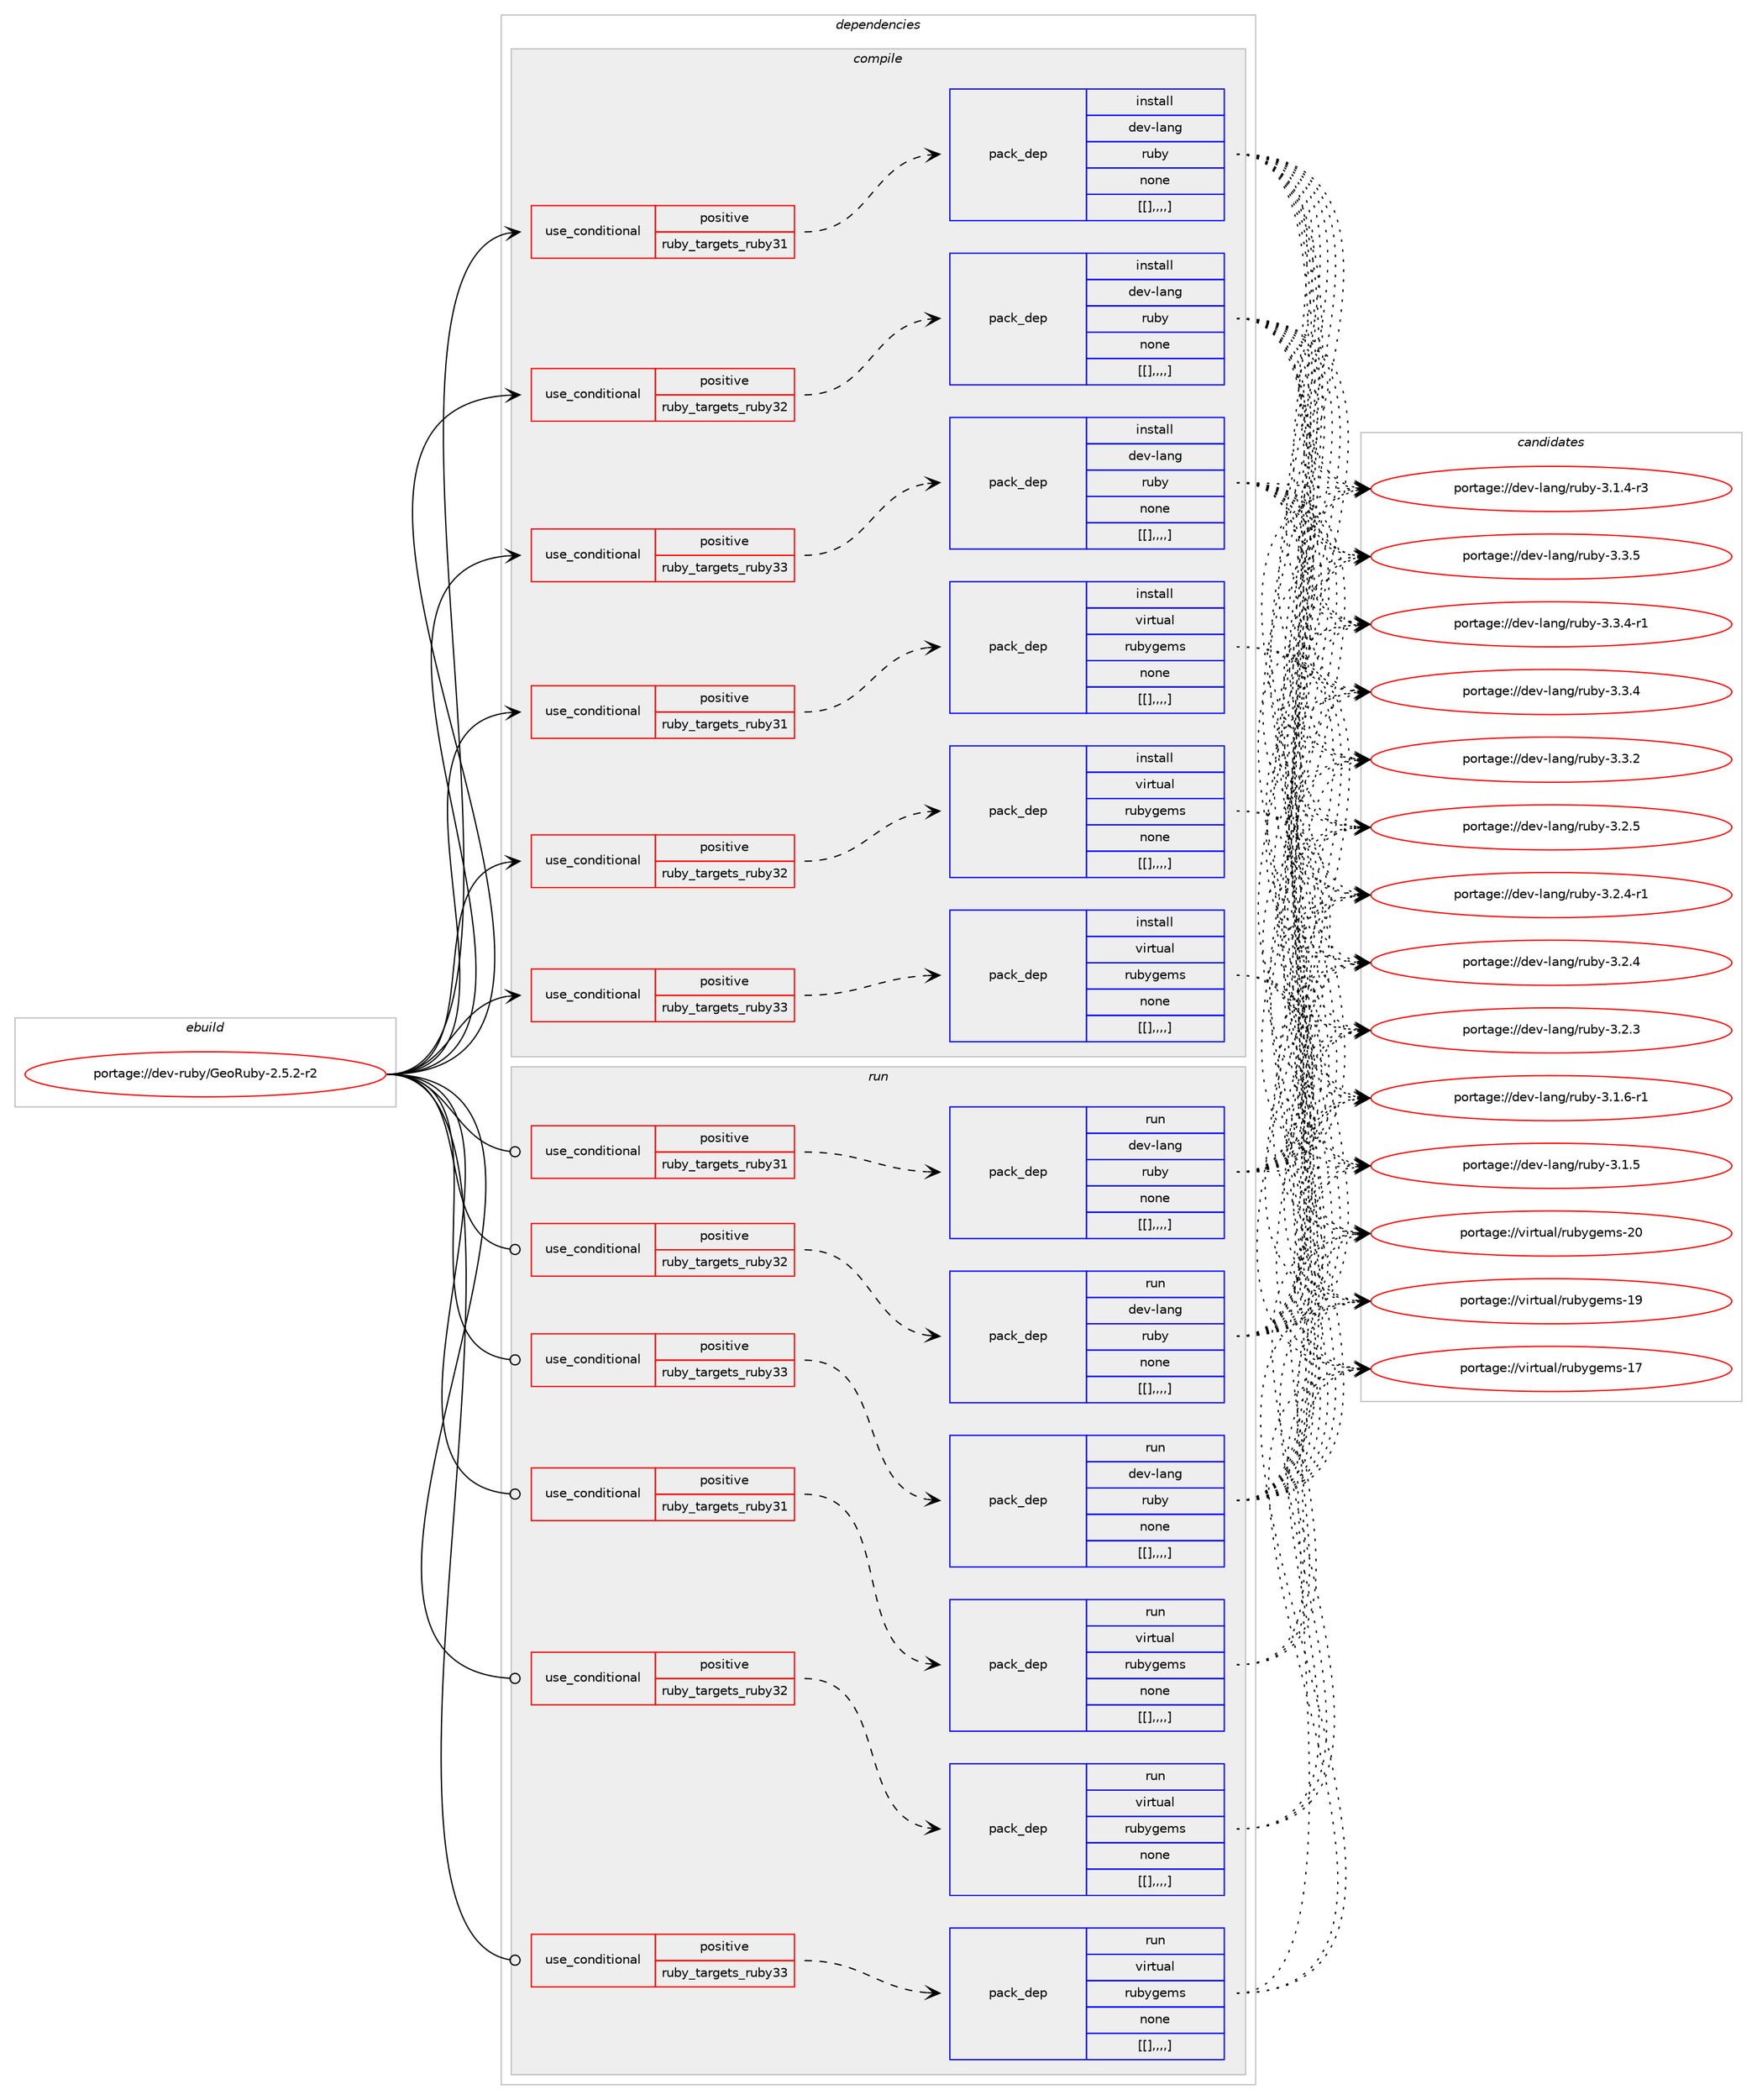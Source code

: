 digraph prolog {

# *************
# Graph options
# *************

newrank=true;
concentrate=true;
compound=true;
graph [rankdir=LR,fontname=Helvetica,fontsize=10,ranksep=1.5];#, ranksep=2.5, nodesep=0.2];
edge  [arrowhead=vee];
node  [fontname=Helvetica,fontsize=10];

# **********
# The ebuild
# **********

subgraph cluster_leftcol {
color=gray;
label=<<i>ebuild</i>>;
id [label="portage://dev-ruby/GeoRuby-2.5.2-r2", color=red, width=4, href="../dev-ruby/GeoRuby-2.5.2-r2.svg"];
}

# ****************
# The dependencies
# ****************

subgraph cluster_midcol {
color=gray;
label=<<i>dependencies</i>>;
subgraph cluster_compile {
fillcolor="#eeeeee";
style=filled;
label=<<i>compile</i>>;
subgraph cond43800 {
dependency174413 [label=<<TABLE BORDER="0" CELLBORDER="1" CELLSPACING="0" CELLPADDING="4"><TR><TD ROWSPAN="3" CELLPADDING="10">use_conditional</TD></TR><TR><TD>positive</TD></TR><TR><TD>ruby_targets_ruby31</TD></TR></TABLE>>, shape=none, color=red];
subgraph pack129347 {
dependency174414 [label=<<TABLE BORDER="0" CELLBORDER="1" CELLSPACING="0" CELLPADDING="4" WIDTH="220"><TR><TD ROWSPAN="6" CELLPADDING="30">pack_dep</TD></TR><TR><TD WIDTH="110">install</TD></TR><TR><TD>dev-lang</TD></TR><TR><TD>ruby</TD></TR><TR><TD>none</TD></TR><TR><TD>[[],,,,]</TD></TR></TABLE>>, shape=none, color=blue];
}
dependency174413:e -> dependency174414:w [weight=20,style="dashed",arrowhead="vee"];
}
id:e -> dependency174413:w [weight=20,style="solid",arrowhead="vee"];
subgraph cond43801 {
dependency174415 [label=<<TABLE BORDER="0" CELLBORDER="1" CELLSPACING="0" CELLPADDING="4"><TR><TD ROWSPAN="3" CELLPADDING="10">use_conditional</TD></TR><TR><TD>positive</TD></TR><TR><TD>ruby_targets_ruby31</TD></TR></TABLE>>, shape=none, color=red];
subgraph pack129348 {
dependency174416 [label=<<TABLE BORDER="0" CELLBORDER="1" CELLSPACING="0" CELLPADDING="4" WIDTH="220"><TR><TD ROWSPAN="6" CELLPADDING="30">pack_dep</TD></TR><TR><TD WIDTH="110">install</TD></TR><TR><TD>virtual</TD></TR><TR><TD>rubygems</TD></TR><TR><TD>none</TD></TR><TR><TD>[[],,,,]</TD></TR></TABLE>>, shape=none, color=blue];
}
dependency174415:e -> dependency174416:w [weight=20,style="dashed",arrowhead="vee"];
}
id:e -> dependency174415:w [weight=20,style="solid",arrowhead="vee"];
subgraph cond43802 {
dependency174417 [label=<<TABLE BORDER="0" CELLBORDER="1" CELLSPACING="0" CELLPADDING="4"><TR><TD ROWSPAN="3" CELLPADDING="10">use_conditional</TD></TR><TR><TD>positive</TD></TR><TR><TD>ruby_targets_ruby32</TD></TR></TABLE>>, shape=none, color=red];
subgraph pack129349 {
dependency174418 [label=<<TABLE BORDER="0" CELLBORDER="1" CELLSPACING="0" CELLPADDING="4" WIDTH="220"><TR><TD ROWSPAN="6" CELLPADDING="30">pack_dep</TD></TR><TR><TD WIDTH="110">install</TD></TR><TR><TD>dev-lang</TD></TR><TR><TD>ruby</TD></TR><TR><TD>none</TD></TR><TR><TD>[[],,,,]</TD></TR></TABLE>>, shape=none, color=blue];
}
dependency174417:e -> dependency174418:w [weight=20,style="dashed",arrowhead="vee"];
}
id:e -> dependency174417:w [weight=20,style="solid",arrowhead="vee"];
subgraph cond43803 {
dependency174419 [label=<<TABLE BORDER="0" CELLBORDER="1" CELLSPACING="0" CELLPADDING="4"><TR><TD ROWSPAN="3" CELLPADDING="10">use_conditional</TD></TR><TR><TD>positive</TD></TR><TR><TD>ruby_targets_ruby32</TD></TR></TABLE>>, shape=none, color=red];
subgraph pack129350 {
dependency174420 [label=<<TABLE BORDER="0" CELLBORDER="1" CELLSPACING="0" CELLPADDING="4" WIDTH="220"><TR><TD ROWSPAN="6" CELLPADDING="30">pack_dep</TD></TR><TR><TD WIDTH="110">install</TD></TR><TR><TD>virtual</TD></TR><TR><TD>rubygems</TD></TR><TR><TD>none</TD></TR><TR><TD>[[],,,,]</TD></TR></TABLE>>, shape=none, color=blue];
}
dependency174419:e -> dependency174420:w [weight=20,style="dashed",arrowhead="vee"];
}
id:e -> dependency174419:w [weight=20,style="solid",arrowhead="vee"];
subgraph cond43804 {
dependency174421 [label=<<TABLE BORDER="0" CELLBORDER="1" CELLSPACING="0" CELLPADDING="4"><TR><TD ROWSPAN="3" CELLPADDING="10">use_conditional</TD></TR><TR><TD>positive</TD></TR><TR><TD>ruby_targets_ruby33</TD></TR></TABLE>>, shape=none, color=red];
subgraph pack129351 {
dependency174422 [label=<<TABLE BORDER="0" CELLBORDER="1" CELLSPACING="0" CELLPADDING="4" WIDTH="220"><TR><TD ROWSPAN="6" CELLPADDING="30">pack_dep</TD></TR><TR><TD WIDTH="110">install</TD></TR><TR><TD>dev-lang</TD></TR><TR><TD>ruby</TD></TR><TR><TD>none</TD></TR><TR><TD>[[],,,,]</TD></TR></TABLE>>, shape=none, color=blue];
}
dependency174421:e -> dependency174422:w [weight=20,style="dashed",arrowhead="vee"];
}
id:e -> dependency174421:w [weight=20,style="solid",arrowhead="vee"];
subgraph cond43805 {
dependency174423 [label=<<TABLE BORDER="0" CELLBORDER="1" CELLSPACING="0" CELLPADDING="4"><TR><TD ROWSPAN="3" CELLPADDING="10">use_conditional</TD></TR><TR><TD>positive</TD></TR><TR><TD>ruby_targets_ruby33</TD></TR></TABLE>>, shape=none, color=red];
subgraph pack129352 {
dependency174424 [label=<<TABLE BORDER="0" CELLBORDER="1" CELLSPACING="0" CELLPADDING="4" WIDTH="220"><TR><TD ROWSPAN="6" CELLPADDING="30">pack_dep</TD></TR><TR><TD WIDTH="110">install</TD></TR><TR><TD>virtual</TD></TR><TR><TD>rubygems</TD></TR><TR><TD>none</TD></TR><TR><TD>[[],,,,]</TD></TR></TABLE>>, shape=none, color=blue];
}
dependency174423:e -> dependency174424:w [weight=20,style="dashed",arrowhead="vee"];
}
id:e -> dependency174423:w [weight=20,style="solid",arrowhead="vee"];
}
subgraph cluster_compileandrun {
fillcolor="#eeeeee";
style=filled;
label=<<i>compile and run</i>>;
}
subgraph cluster_run {
fillcolor="#eeeeee";
style=filled;
label=<<i>run</i>>;
subgraph cond43806 {
dependency174425 [label=<<TABLE BORDER="0" CELLBORDER="1" CELLSPACING="0" CELLPADDING="4"><TR><TD ROWSPAN="3" CELLPADDING="10">use_conditional</TD></TR><TR><TD>positive</TD></TR><TR><TD>ruby_targets_ruby31</TD></TR></TABLE>>, shape=none, color=red];
subgraph pack129353 {
dependency174426 [label=<<TABLE BORDER="0" CELLBORDER="1" CELLSPACING="0" CELLPADDING="4" WIDTH="220"><TR><TD ROWSPAN="6" CELLPADDING="30">pack_dep</TD></TR><TR><TD WIDTH="110">run</TD></TR><TR><TD>dev-lang</TD></TR><TR><TD>ruby</TD></TR><TR><TD>none</TD></TR><TR><TD>[[],,,,]</TD></TR></TABLE>>, shape=none, color=blue];
}
dependency174425:e -> dependency174426:w [weight=20,style="dashed",arrowhead="vee"];
}
id:e -> dependency174425:w [weight=20,style="solid",arrowhead="odot"];
subgraph cond43807 {
dependency174427 [label=<<TABLE BORDER="0" CELLBORDER="1" CELLSPACING="0" CELLPADDING="4"><TR><TD ROWSPAN="3" CELLPADDING="10">use_conditional</TD></TR><TR><TD>positive</TD></TR><TR><TD>ruby_targets_ruby31</TD></TR></TABLE>>, shape=none, color=red];
subgraph pack129354 {
dependency174428 [label=<<TABLE BORDER="0" CELLBORDER="1" CELLSPACING="0" CELLPADDING="4" WIDTH="220"><TR><TD ROWSPAN="6" CELLPADDING="30">pack_dep</TD></TR><TR><TD WIDTH="110">run</TD></TR><TR><TD>virtual</TD></TR><TR><TD>rubygems</TD></TR><TR><TD>none</TD></TR><TR><TD>[[],,,,]</TD></TR></TABLE>>, shape=none, color=blue];
}
dependency174427:e -> dependency174428:w [weight=20,style="dashed",arrowhead="vee"];
}
id:e -> dependency174427:w [weight=20,style="solid",arrowhead="odot"];
subgraph cond43808 {
dependency174429 [label=<<TABLE BORDER="0" CELLBORDER="1" CELLSPACING="0" CELLPADDING="4"><TR><TD ROWSPAN="3" CELLPADDING="10">use_conditional</TD></TR><TR><TD>positive</TD></TR><TR><TD>ruby_targets_ruby32</TD></TR></TABLE>>, shape=none, color=red];
subgraph pack129355 {
dependency174430 [label=<<TABLE BORDER="0" CELLBORDER="1" CELLSPACING="0" CELLPADDING="4" WIDTH="220"><TR><TD ROWSPAN="6" CELLPADDING="30">pack_dep</TD></TR><TR><TD WIDTH="110">run</TD></TR><TR><TD>dev-lang</TD></TR><TR><TD>ruby</TD></TR><TR><TD>none</TD></TR><TR><TD>[[],,,,]</TD></TR></TABLE>>, shape=none, color=blue];
}
dependency174429:e -> dependency174430:w [weight=20,style="dashed",arrowhead="vee"];
}
id:e -> dependency174429:w [weight=20,style="solid",arrowhead="odot"];
subgraph cond43809 {
dependency174431 [label=<<TABLE BORDER="0" CELLBORDER="1" CELLSPACING="0" CELLPADDING="4"><TR><TD ROWSPAN="3" CELLPADDING="10">use_conditional</TD></TR><TR><TD>positive</TD></TR><TR><TD>ruby_targets_ruby32</TD></TR></TABLE>>, shape=none, color=red];
subgraph pack129356 {
dependency174432 [label=<<TABLE BORDER="0" CELLBORDER="1" CELLSPACING="0" CELLPADDING="4" WIDTH="220"><TR><TD ROWSPAN="6" CELLPADDING="30">pack_dep</TD></TR><TR><TD WIDTH="110">run</TD></TR><TR><TD>virtual</TD></TR><TR><TD>rubygems</TD></TR><TR><TD>none</TD></TR><TR><TD>[[],,,,]</TD></TR></TABLE>>, shape=none, color=blue];
}
dependency174431:e -> dependency174432:w [weight=20,style="dashed",arrowhead="vee"];
}
id:e -> dependency174431:w [weight=20,style="solid",arrowhead="odot"];
subgraph cond43810 {
dependency174433 [label=<<TABLE BORDER="0" CELLBORDER="1" CELLSPACING="0" CELLPADDING="4"><TR><TD ROWSPAN="3" CELLPADDING="10">use_conditional</TD></TR><TR><TD>positive</TD></TR><TR><TD>ruby_targets_ruby33</TD></TR></TABLE>>, shape=none, color=red];
subgraph pack129357 {
dependency174434 [label=<<TABLE BORDER="0" CELLBORDER="1" CELLSPACING="0" CELLPADDING="4" WIDTH="220"><TR><TD ROWSPAN="6" CELLPADDING="30">pack_dep</TD></TR><TR><TD WIDTH="110">run</TD></TR><TR><TD>dev-lang</TD></TR><TR><TD>ruby</TD></TR><TR><TD>none</TD></TR><TR><TD>[[],,,,]</TD></TR></TABLE>>, shape=none, color=blue];
}
dependency174433:e -> dependency174434:w [weight=20,style="dashed",arrowhead="vee"];
}
id:e -> dependency174433:w [weight=20,style="solid",arrowhead="odot"];
subgraph cond43811 {
dependency174435 [label=<<TABLE BORDER="0" CELLBORDER="1" CELLSPACING="0" CELLPADDING="4"><TR><TD ROWSPAN="3" CELLPADDING="10">use_conditional</TD></TR><TR><TD>positive</TD></TR><TR><TD>ruby_targets_ruby33</TD></TR></TABLE>>, shape=none, color=red];
subgraph pack129358 {
dependency174436 [label=<<TABLE BORDER="0" CELLBORDER="1" CELLSPACING="0" CELLPADDING="4" WIDTH="220"><TR><TD ROWSPAN="6" CELLPADDING="30">pack_dep</TD></TR><TR><TD WIDTH="110">run</TD></TR><TR><TD>virtual</TD></TR><TR><TD>rubygems</TD></TR><TR><TD>none</TD></TR><TR><TD>[[],,,,]</TD></TR></TABLE>>, shape=none, color=blue];
}
dependency174435:e -> dependency174436:w [weight=20,style="dashed",arrowhead="vee"];
}
id:e -> dependency174435:w [weight=20,style="solid",arrowhead="odot"];
}
}

# **************
# The candidates
# **************

subgraph cluster_choices {
rank=same;
color=gray;
label=<<i>candidates</i>>;

subgraph choice129347 {
color=black;
nodesep=1;
choice10010111845108971101034711411798121455146514653 [label="portage://dev-lang/ruby-3.3.5", color=red, width=4,href="../dev-lang/ruby-3.3.5.svg"];
choice100101118451089711010347114117981214551465146524511449 [label="portage://dev-lang/ruby-3.3.4-r1", color=red, width=4,href="../dev-lang/ruby-3.3.4-r1.svg"];
choice10010111845108971101034711411798121455146514652 [label="portage://dev-lang/ruby-3.3.4", color=red, width=4,href="../dev-lang/ruby-3.3.4.svg"];
choice10010111845108971101034711411798121455146514650 [label="portage://dev-lang/ruby-3.3.2", color=red, width=4,href="../dev-lang/ruby-3.3.2.svg"];
choice10010111845108971101034711411798121455146504653 [label="portage://dev-lang/ruby-3.2.5", color=red, width=4,href="../dev-lang/ruby-3.2.5.svg"];
choice100101118451089711010347114117981214551465046524511449 [label="portage://dev-lang/ruby-3.2.4-r1", color=red, width=4,href="../dev-lang/ruby-3.2.4-r1.svg"];
choice10010111845108971101034711411798121455146504652 [label="portage://dev-lang/ruby-3.2.4", color=red, width=4,href="../dev-lang/ruby-3.2.4.svg"];
choice10010111845108971101034711411798121455146504651 [label="portage://dev-lang/ruby-3.2.3", color=red, width=4,href="../dev-lang/ruby-3.2.3.svg"];
choice100101118451089711010347114117981214551464946544511449 [label="portage://dev-lang/ruby-3.1.6-r1", color=red, width=4,href="../dev-lang/ruby-3.1.6-r1.svg"];
choice10010111845108971101034711411798121455146494653 [label="portage://dev-lang/ruby-3.1.5", color=red, width=4,href="../dev-lang/ruby-3.1.5.svg"];
choice100101118451089711010347114117981214551464946524511451 [label="portage://dev-lang/ruby-3.1.4-r3", color=red, width=4,href="../dev-lang/ruby-3.1.4-r3.svg"];
dependency174414:e -> choice10010111845108971101034711411798121455146514653:w [style=dotted,weight="100"];
dependency174414:e -> choice100101118451089711010347114117981214551465146524511449:w [style=dotted,weight="100"];
dependency174414:e -> choice10010111845108971101034711411798121455146514652:w [style=dotted,weight="100"];
dependency174414:e -> choice10010111845108971101034711411798121455146514650:w [style=dotted,weight="100"];
dependency174414:e -> choice10010111845108971101034711411798121455146504653:w [style=dotted,weight="100"];
dependency174414:e -> choice100101118451089711010347114117981214551465046524511449:w [style=dotted,weight="100"];
dependency174414:e -> choice10010111845108971101034711411798121455146504652:w [style=dotted,weight="100"];
dependency174414:e -> choice10010111845108971101034711411798121455146504651:w [style=dotted,weight="100"];
dependency174414:e -> choice100101118451089711010347114117981214551464946544511449:w [style=dotted,weight="100"];
dependency174414:e -> choice10010111845108971101034711411798121455146494653:w [style=dotted,weight="100"];
dependency174414:e -> choice100101118451089711010347114117981214551464946524511451:w [style=dotted,weight="100"];
}
subgraph choice129348 {
color=black;
nodesep=1;
choice118105114116117971084711411798121103101109115455048 [label="portage://virtual/rubygems-20", color=red, width=4,href="../virtual/rubygems-20.svg"];
choice118105114116117971084711411798121103101109115454957 [label="portage://virtual/rubygems-19", color=red, width=4,href="../virtual/rubygems-19.svg"];
choice118105114116117971084711411798121103101109115454955 [label="portage://virtual/rubygems-17", color=red, width=4,href="../virtual/rubygems-17.svg"];
dependency174416:e -> choice118105114116117971084711411798121103101109115455048:w [style=dotted,weight="100"];
dependency174416:e -> choice118105114116117971084711411798121103101109115454957:w [style=dotted,weight="100"];
dependency174416:e -> choice118105114116117971084711411798121103101109115454955:w [style=dotted,weight="100"];
}
subgraph choice129349 {
color=black;
nodesep=1;
choice10010111845108971101034711411798121455146514653 [label="portage://dev-lang/ruby-3.3.5", color=red, width=4,href="../dev-lang/ruby-3.3.5.svg"];
choice100101118451089711010347114117981214551465146524511449 [label="portage://dev-lang/ruby-3.3.4-r1", color=red, width=4,href="../dev-lang/ruby-3.3.4-r1.svg"];
choice10010111845108971101034711411798121455146514652 [label="portage://dev-lang/ruby-3.3.4", color=red, width=4,href="../dev-lang/ruby-3.3.4.svg"];
choice10010111845108971101034711411798121455146514650 [label="portage://dev-lang/ruby-3.3.2", color=red, width=4,href="../dev-lang/ruby-3.3.2.svg"];
choice10010111845108971101034711411798121455146504653 [label="portage://dev-lang/ruby-3.2.5", color=red, width=4,href="../dev-lang/ruby-3.2.5.svg"];
choice100101118451089711010347114117981214551465046524511449 [label="portage://dev-lang/ruby-3.2.4-r1", color=red, width=4,href="../dev-lang/ruby-3.2.4-r1.svg"];
choice10010111845108971101034711411798121455146504652 [label="portage://dev-lang/ruby-3.2.4", color=red, width=4,href="../dev-lang/ruby-3.2.4.svg"];
choice10010111845108971101034711411798121455146504651 [label="portage://dev-lang/ruby-3.2.3", color=red, width=4,href="../dev-lang/ruby-3.2.3.svg"];
choice100101118451089711010347114117981214551464946544511449 [label="portage://dev-lang/ruby-3.1.6-r1", color=red, width=4,href="../dev-lang/ruby-3.1.6-r1.svg"];
choice10010111845108971101034711411798121455146494653 [label="portage://dev-lang/ruby-3.1.5", color=red, width=4,href="../dev-lang/ruby-3.1.5.svg"];
choice100101118451089711010347114117981214551464946524511451 [label="portage://dev-lang/ruby-3.1.4-r3", color=red, width=4,href="../dev-lang/ruby-3.1.4-r3.svg"];
dependency174418:e -> choice10010111845108971101034711411798121455146514653:w [style=dotted,weight="100"];
dependency174418:e -> choice100101118451089711010347114117981214551465146524511449:w [style=dotted,weight="100"];
dependency174418:e -> choice10010111845108971101034711411798121455146514652:w [style=dotted,weight="100"];
dependency174418:e -> choice10010111845108971101034711411798121455146514650:w [style=dotted,weight="100"];
dependency174418:e -> choice10010111845108971101034711411798121455146504653:w [style=dotted,weight="100"];
dependency174418:e -> choice100101118451089711010347114117981214551465046524511449:w [style=dotted,weight="100"];
dependency174418:e -> choice10010111845108971101034711411798121455146504652:w [style=dotted,weight="100"];
dependency174418:e -> choice10010111845108971101034711411798121455146504651:w [style=dotted,weight="100"];
dependency174418:e -> choice100101118451089711010347114117981214551464946544511449:w [style=dotted,weight="100"];
dependency174418:e -> choice10010111845108971101034711411798121455146494653:w [style=dotted,weight="100"];
dependency174418:e -> choice100101118451089711010347114117981214551464946524511451:w [style=dotted,weight="100"];
}
subgraph choice129350 {
color=black;
nodesep=1;
choice118105114116117971084711411798121103101109115455048 [label="portage://virtual/rubygems-20", color=red, width=4,href="../virtual/rubygems-20.svg"];
choice118105114116117971084711411798121103101109115454957 [label="portage://virtual/rubygems-19", color=red, width=4,href="../virtual/rubygems-19.svg"];
choice118105114116117971084711411798121103101109115454955 [label="portage://virtual/rubygems-17", color=red, width=4,href="../virtual/rubygems-17.svg"];
dependency174420:e -> choice118105114116117971084711411798121103101109115455048:w [style=dotted,weight="100"];
dependency174420:e -> choice118105114116117971084711411798121103101109115454957:w [style=dotted,weight="100"];
dependency174420:e -> choice118105114116117971084711411798121103101109115454955:w [style=dotted,weight="100"];
}
subgraph choice129351 {
color=black;
nodesep=1;
choice10010111845108971101034711411798121455146514653 [label="portage://dev-lang/ruby-3.3.5", color=red, width=4,href="../dev-lang/ruby-3.3.5.svg"];
choice100101118451089711010347114117981214551465146524511449 [label="portage://dev-lang/ruby-3.3.4-r1", color=red, width=4,href="../dev-lang/ruby-3.3.4-r1.svg"];
choice10010111845108971101034711411798121455146514652 [label="portage://dev-lang/ruby-3.3.4", color=red, width=4,href="../dev-lang/ruby-3.3.4.svg"];
choice10010111845108971101034711411798121455146514650 [label="portage://dev-lang/ruby-3.3.2", color=red, width=4,href="../dev-lang/ruby-3.3.2.svg"];
choice10010111845108971101034711411798121455146504653 [label="portage://dev-lang/ruby-3.2.5", color=red, width=4,href="../dev-lang/ruby-3.2.5.svg"];
choice100101118451089711010347114117981214551465046524511449 [label="portage://dev-lang/ruby-3.2.4-r1", color=red, width=4,href="../dev-lang/ruby-3.2.4-r1.svg"];
choice10010111845108971101034711411798121455146504652 [label="portage://dev-lang/ruby-3.2.4", color=red, width=4,href="../dev-lang/ruby-3.2.4.svg"];
choice10010111845108971101034711411798121455146504651 [label="portage://dev-lang/ruby-3.2.3", color=red, width=4,href="../dev-lang/ruby-3.2.3.svg"];
choice100101118451089711010347114117981214551464946544511449 [label="portage://dev-lang/ruby-3.1.6-r1", color=red, width=4,href="../dev-lang/ruby-3.1.6-r1.svg"];
choice10010111845108971101034711411798121455146494653 [label="portage://dev-lang/ruby-3.1.5", color=red, width=4,href="../dev-lang/ruby-3.1.5.svg"];
choice100101118451089711010347114117981214551464946524511451 [label="portage://dev-lang/ruby-3.1.4-r3", color=red, width=4,href="../dev-lang/ruby-3.1.4-r3.svg"];
dependency174422:e -> choice10010111845108971101034711411798121455146514653:w [style=dotted,weight="100"];
dependency174422:e -> choice100101118451089711010347114117981214551465146524511449:w [style=dotted,weight="100"];
dependency174422:e -> choice10010111845108971101034711411798121455146514652:w [style=dotted,weight="100"];
dependency174422:e -> choice10010111845108971101034711411798121455146514650:w [style=dotted,weight="100"];
dependency174422:e -> choice10010111845108971101034711411798121455146504653:w [style=dotted,weight="100"];
dependency174422:e -> choice100101118451089711010347114117981214551465046524511449:w [style=dotted,weight="100"];
dependency174422:e -> choice10010111845108971101034711411798121455146504652:w [style=dotted,weight="100"];
dependency174422:e -> choice10010111845108971101034711411798121455146504651:w [style=dotted,weight="100"];
dependency174422:e -> choice100101118451089711010347114117981214551464946544511449:w [style=dotted,weight="100"];
dependency174422:e -> choice10010111845108971101034711411798121455146494653:w [style=dotted,weight="100"];
dependency174422:e -> choice100101118451089711010347114117981214551464946524511451:w [style=dotted,weight="100"];
}
subgraph choice129352 {
color=black;
nodesep=1;
choice118105114116117971084711411798121103101109115455048 [label="portage://virtual/rubygems-20", color=red, width=4,href="../virtual/rubygems-20.svg"];
choice118105114116117971084711411798121103101109115454957 [label="portage://virtual/rubygems-19", color=red, width=4,href="../virtual/rubygems-19.svg"];
choice118105114116117971084711411798121103101109115454955 [label="portage://virtual/rubygems-17", color=red, width=4,href="../virtual/rubygems-17.svg"];
dependency174424:e -> choice118105114116117971084711411798121103101109115455048:w [style=dotted,weight="100"];
dependency174424:e -> choice118105114116117971084711411798121103101109115454957:w [style=dotted,weight="100"];
dependency174424:e -> choice118105114116117971084711411798121103101109115454955:w [style=dotted,weight="100"];
}
subgraph choice129353 {
color=black;
nodesep=1;
choice10010111845108971101034711411798121455146514653 [label="portage://dev-lang/ruby-3.3.5", color=red, width=4,href="../dev-lang/ruby-3.3.5.svg"];
choice100101118451089711010347114117981214551465146524511449 [label="portage://dev-lang/ruby-3.3.4-r1", color=red, width=4,href="../dev-lang/ruby-3.3.4-r1.svg"];
choice10010111845108971101034711411798121455146514652 [label="portage://dev-lang/ruby-3.3.4", color=red, width=4,href="../dev-lang/ruby-3.3.4.svg"];
choice10010111845108971101034711411798121455146514650 [label="portage://dev-lang/ruby-3.3.2", color=red, width=4,href="../dev-lang/ruby-3.3.2.svg"];
choice10010111845108971101034711411798121455146504653 [label="portage://dev-lang/ruby-3.2.5", color=red, width=4,href="../dev-lang/ruby-3.2.5.svg"];
choice100101118451089711010347114117981214551465046524511449 [label="portage://dev-lang/ruby-3.2.4-r1", color=red, width=4,href="../dev-lang/ruby-3.2.4-r1.svg"];
choice10010111845108971101034711411798121455146504652 [label="portage://dev-lang/ruby-3.2.4", color=red, width=4,href="../dev-lang/ruby-3.2.4.svg"];
choice10010111845108971101034711411798121455146504651 [label="portage://dev-lang/ruby-3.2.3", color=red, width=4,href="../dev-lang/ruby-3.2.3.svg"];
choice100101118451089711010347114117981214551464946544511449 [label="portage://dev-lang/ruby-3.1.6-r1", color=red, width=4,href="../dev-lang/ruby-3.1.6-r1.svg"];
choice10010111845108971101034711411798121455146494653 [label="portage://dev-lang/ruby-3.1.5", color=red, width=4,href="../dev-lang/ruby-3.1.5.svg"];
choice100101118451089711010347114117981214551464946524511451 [label="portage://dev-lang/ruby-3.1.4-r3", color=red, width=4,href="../dev-lang/ruby-3.1.4-r3.svg"];
dependency174426:e -> choice10010111845108971101034711411798121455146514653:w [style=dotted,weight="100"];
dependency174426:e -> choice100101118451089711010347114117981214551465146524511449:w [style=dotted,weight="100"];
dependency174426:e -> choice10010111845108971101034711411798121455146514652:w [style=dotted,weight="100"];
dependency174426:e -> choice10010111845108971101034711411798121455146514650:w [style=dotted,weight="100"];
dependency174426:e -> choice10010111845108971101034711411798121455146504653:w [style=dotted,weight="100"];
dependency174426:e -> choice100101118451089711010347114117981214551465046524511449:w [style=dotted,weight="100"];
dependency174426:e -> choice10010111845108971101034711411798121455146504652:w [style=dotted,weight="100"];
dependency174426:e -> choice10010111845108971101034711411798121455146504651:w [style=dotted,weight="100"];
dependency174426:e -> choice100101118451089711010347114117981214551464946544511449:w [style=dotted,weight="100"];
dependency174426:e -> choice10010111845108971101034711411798121455146494653:w [style=dotted,weight="100"];
dependency174426:e -> choice100101118451089711010347114117981214551464946524511451:w [style=dotted,weight="100"];
}
subgraph choice129354 {
color=black;
nodesep=1;
choice118105114116117971084711411798121103101109115455048 [label="portage://virtual/rubygems-20", color=red, width=4,href="../virtual/rubygems-20.svg"];
choice118105114116117971084711411798121103101109115454957 [label="portage://virtual/rubygems-19", color=red, width=4,href="../virtual/rubygems-19.svg"];
choice118105114116117971084711411798121103101109115454955 [label="portage://virtual/rubygems-17", color=red, width=4,href="../virtual/rubygems-17.svg"];
dependency174428:e -> choice118105114116117971084711411798121103101109115455048:w [style=dotted,weight="100"];
dependency174428:e -> choice118105114116117971084711411798121103101109115454957:w [style=dotted,weight="100"];
dependency174428:e -> choice118105114116117971084711411798121103101109115454955:w [style=dotted,weight="100"];
}
subgraph choice129355 {
color=black;
nodesep=1;
choice10010111845108971101034711411798121455146514653 [label="portage://dev-lang/ruby-3.3.5", color=red, width=4,href="../dev-lang/ruby-3.3.5.svg"];
choice100101118451089711010347114117981214551465146524511449 [label="portage://dev-lang/ruby-3.3.4-r1", color=red, width=4,href="../dev-lang/ruby-3.3.4-r1.svg"];
choice10010111845108971101034711411798121455146514652 [label="portage://dev-lang/ruby-3.3.4", color=red, width=4,href="../dev-lang/ruby-3.3.4.svg"];
choice10010111845108971101034711411798121455146514650 [label="portage://dev-lang/ruby-3.3.2", color=red, width=4,href="../dev-lang/ruby-3.3.2.svg"];
choice10010111845108971101034711411798121455146504653 [label="portage://dev-lang/ruby-3.2.5", color=red, width=4,href="../dev-lang/ruby-3.2.5.svg"];
choice100101118451089711010347114117981214551465046524511449 [label="portage://dev-lang/ruby-3.2.4-r1", color=red, width=4,href="../dev-lang/ruby-3.2.4-r1.svg"];
choice10010111845108971101034711411798121455146504652 [label="portage://dev-lang/ruby-3.2.4", color=red, width=4,href="../dev-lang/ruby-3.2.4.svg"];
choice10010111845108971101034711411798121455146504651 [label="portage://dev-lang/ruby-3.2.3", color=red, width=4,href="../dev-lang/ruby-3.2.3.svg"];
choice100101118451089711010347114117981214551464946544511449 [label="portage://dev-lang/ruby-3.1.6-r1", color=red, width=4,href="../dev-lang/ruby-3.1.6-r1.svg"];
choice10010111845108971101034711411798121455146494653 [label="portage://dev-lang/ruby-3.1.5", color=red, width=4,href="../dev-lang/ruby-3.1.5.svg"];
choice100101118451089711010347114117981214551464946524511451 [label="portage://dev-lang/ruby-3.1.4-r3", color=red, width=4,href="../dev-lang/ruby-3.1.4-r3.svg"];
dependency174430:e -> choice10010111845108971101034711411798121455146514653:w [style=dotted,weight="100"];
dependency174430:e -> choice100101118451089711010347114117981214551465146524511449:w [style=dotted,weight="100"];
dependency174430:e -> choice10010111845108971101034711411798121455146514652:w [style=dotted,weight="100"];
dependency174430:e -> choice10010111845108971101034711411798121455146514650:w [style=dotted,weight="100"];
dependency174430:e -> choice10010111845108971101034711411798121455146504653:w [style=dotted,weight="100"];
dependency174430:e -> choice100101118451089711010347114117981214551465046524511449:w [style=dotted,weight="100"];
dependency174430:e -> choice10010111845108971101034711411798121455146504652:w [style=dotted,weight="100"];
dependency174430:e -> choice10010111845108971101034711411798121455146504651:w [style=dotted,weight="100"];
dependency174430:e -> choice100101118451089711010347114117981214551464946544511449:w [style=dotted,weight="100"];
dependency174430:e -> choice10010111845108971101034711411798121455146494653:w [style=dotted,weight="100"];
dependency174430:e -> choice100101118451089711010347114117981214551464946524511451:w [style=dotted,weight="100"];
}
subgraph choice129356 {
color=black;
nodesep=1;
choice118105114116117971084711411798121103101109115455048 [label="portage://virtual/rubygems-20", color=red, width=4,href="../virtual/rubygems-20.svg"];
choice118105114116117971084711411798121103101109115454957 [label="portage://virtual/rubygems-19", color=red, width=4,href="../virtual/rubygems-19.svg"];
choice118105114116117971084711411798121103101109115454955 [label="portage://virtual/rubygems-17", color=red, width=4,href="../virtual/rubygems-17.svg"];
dependency174432:e -> choice118105114116117971084711411798121103101109115455048:w [style=dotted,weight="100"];
dependency174432:e -> choice118105114116117971084711411798121103101109115454957:w [style=dotted,weight="100"];
dependency174432:e -> choice118105114116117971084711411798121103101109115454955:w [style=dotted,weight="100"];
}
subgraph choice129357 {
color=black;
nodesep=1;
choice10010111845108971101034711411798121455146514653 [label="portage://dev-lang/ruby-3.3.5", color=red, width=4,href="../dev-lang/ruby-3.3.5.svg"];
choice100101118451089711010347114117981214551465146524511449 [label="portage://dev-lang/ruby-3.3.4-r1", color=red, width=4,href="../dev-lang/ruby-3.3.4-r1.svg"];
choice10010111845108971101034711411798121455146514652 [label="portage://dev-lang/ruby-3.3.4", color=red, width=4,href="../dev-lang/ruby-3.3.4.svg"];
choice10010111845108971101034711411798121455146514650 [label="portage://dev-lang/ruby-3.3.2", color=red, width=4,href="../dev-lang/ruby-3.3.2.svg"];
choice10010111845108971101034711411798121455146504653 [label="portage://dev-lang/ruby-3.2.5", color=red, width=4,href="../dev-lang/ruby-3.2.5.svg"];
choice100101118451089711010347114117981214551465046524511449 [label="portage://dev-lang/ruby-3.2.4-r1", color=red, width=4,href="../dev-lang/ruby-3.2.4-r1.svg"];
choice10010111845108971101034711411798121455146504652 [label="portage://dev-lang/ruby-3.2.4", color=red, width=4,href="../dev-lang/ruby-3.2.4.svg"];
choice10010111845108971101034711411798121455146504651 [label="portage://dev-lang/ruby-3.2.3", color=red, width=4,href="../dev-lang/ruby-3.2.3.svg"];
choice100101118451089711010347114117981214551464946544511449 [label="portage://dev-lang/ruby-3.1.6-r1", color=red, width=4,href="../dev-lang/ruby-3.1.6-r1.svg"];
choice10010111845108971101034711411798121455146494653 [label="portage://dev-lang/ruby-3.1.5", color=red, width=4,href="../dev-lang/ruby-3.1.5.svg"];
choice100101118451089711010347114117981214551464946524511451 [label="portage://dev-lang/ruby-3.1.4-r3", color=red, width=4,href="../dev-lang/ruby-3.1.4-r3.svg"];
dependency174434:e -> choice10010111845108971101034711411798121455146514653:w [style=dotted,weight="100"];
dependency174434:e -> choice100101118451089711010347114117981214551465146524511449:w [style=dotted,weight="100"];
dependency174434:e -> choice10010111845108971101034711411798121455146514652:w [style=dotted,weight="100"];
dependency174434:e -> choice10010111845108971101034711411798121455146514650:w [style=dotted,weight="100"];
dependency174434:e -> choice10010111845108971101034711411798121455146504653:w [style=dotted,weight="100"];
dependency174434:e -> choice100101118451089711010347114117981214551465046524511449:w [style=dotted,weight="100"];
dependency174434:e -> choice10010111845108971101034711411798121455146504652:w [style=dotted,weight="100"];
dependency174434:e -> choice10010111845108971101034711411798121455146504651:w [style=dotted,weight="100"];
dependency174434:e -> choice100101118451089711010347114117981214551464946544511449:w [style=dotted,weight="100"];
dependency174434:e -> choice10010111845108971101034711411798121455146494653:w [style=dotted,weight="100"];
dependency174434:e -> choice100101118451089711010347114117981214551464946524511451:w [style=dotted,weight="100"];
}
subgraph choice129358 {
color=black;
nodesep=1;
choice118105114116117971084711411798121103101109115455048 [label="portage://virtual/rubygems-20", color=red, width=4,href="../virtual/rubygems-20.svg"];
choice118105114116117971084711411798121103101109115454957 [label="portage://virtual/rubygems-19", color=red, width=4,href="../virtual/rubygems-19.svg"];
choice118105114116117971084711411798121103101109115454955 [label="portage://virtual/rubygems-17", color=red, width=4,href="../virtual/rubygems-17.svg"];
dependency174436:e -> choice118105114116117971084711411798121103101109115455048:w [style=dotted,weight="100"];
dependency174436:e -> choice118105114116117971084711411798121103101109115454957:w [style=dotted,weight="100"];
dependency174436:e -> choice118105114116117971084711411798121103101109115454955:w [style=dotted,weight="100"];
}
}

}
